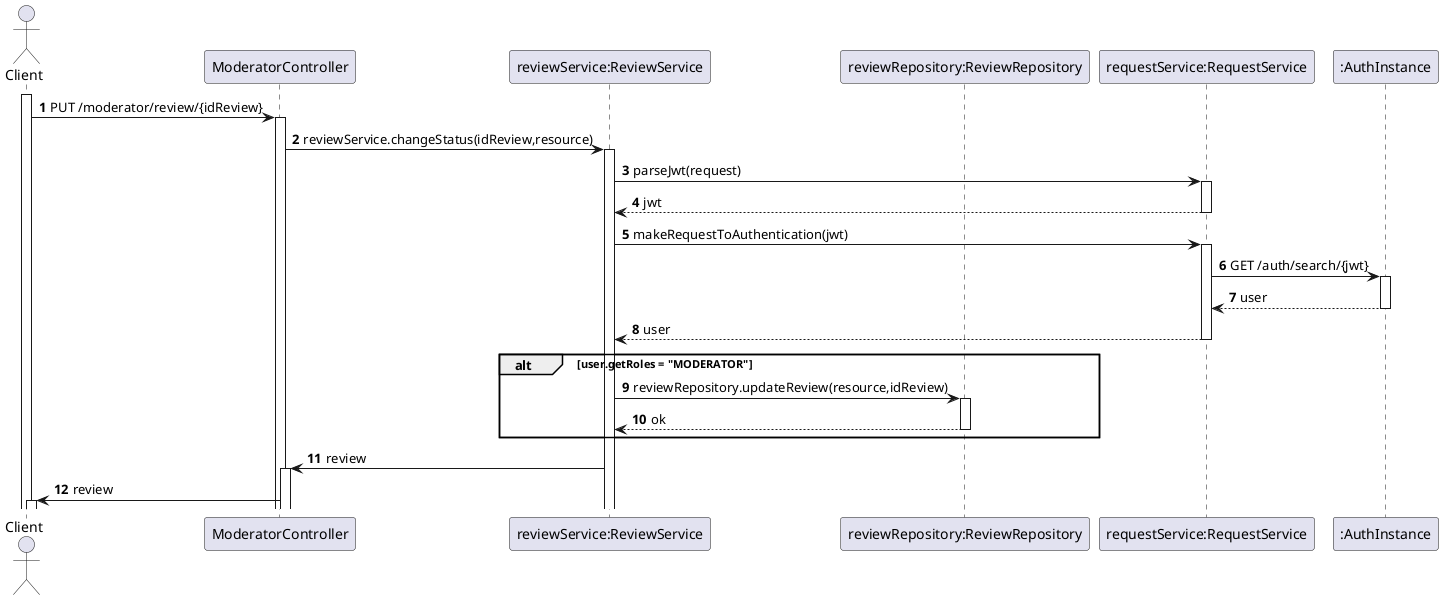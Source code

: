 @startuml
'https://plantuml.com/sequence-diagram


autoactivate on
autonumber

actor "Client" as client
participant "ModeratorController" as controller
participant "reviewService:ReviewService" as service
participant "reviewRepository:ReviewRepository" as repository
participant "requestService:RequestService" as request
participant ":AuthInstance" as instanceAuth

activate client

client -> controller: PUT /moderator/review/{idReview}
controller -> service : reviewService.changeStatus(idReview,resource)

service -> request : parseJwt(request)
request --> service: jwt
service -> request: makeRequestToAuthentication(jwt)
request -> instanceAuth: GET /auth/search/{jwt}
instanceAuth --> request: user
request --> service: user
alt user.getRoles = "MODERATOR"
    service -> repository: reviewRepository.updateReview(resource,idReview)
    repository --> service: ok
end


service -> controller: review
controller -> client: review

@enduml